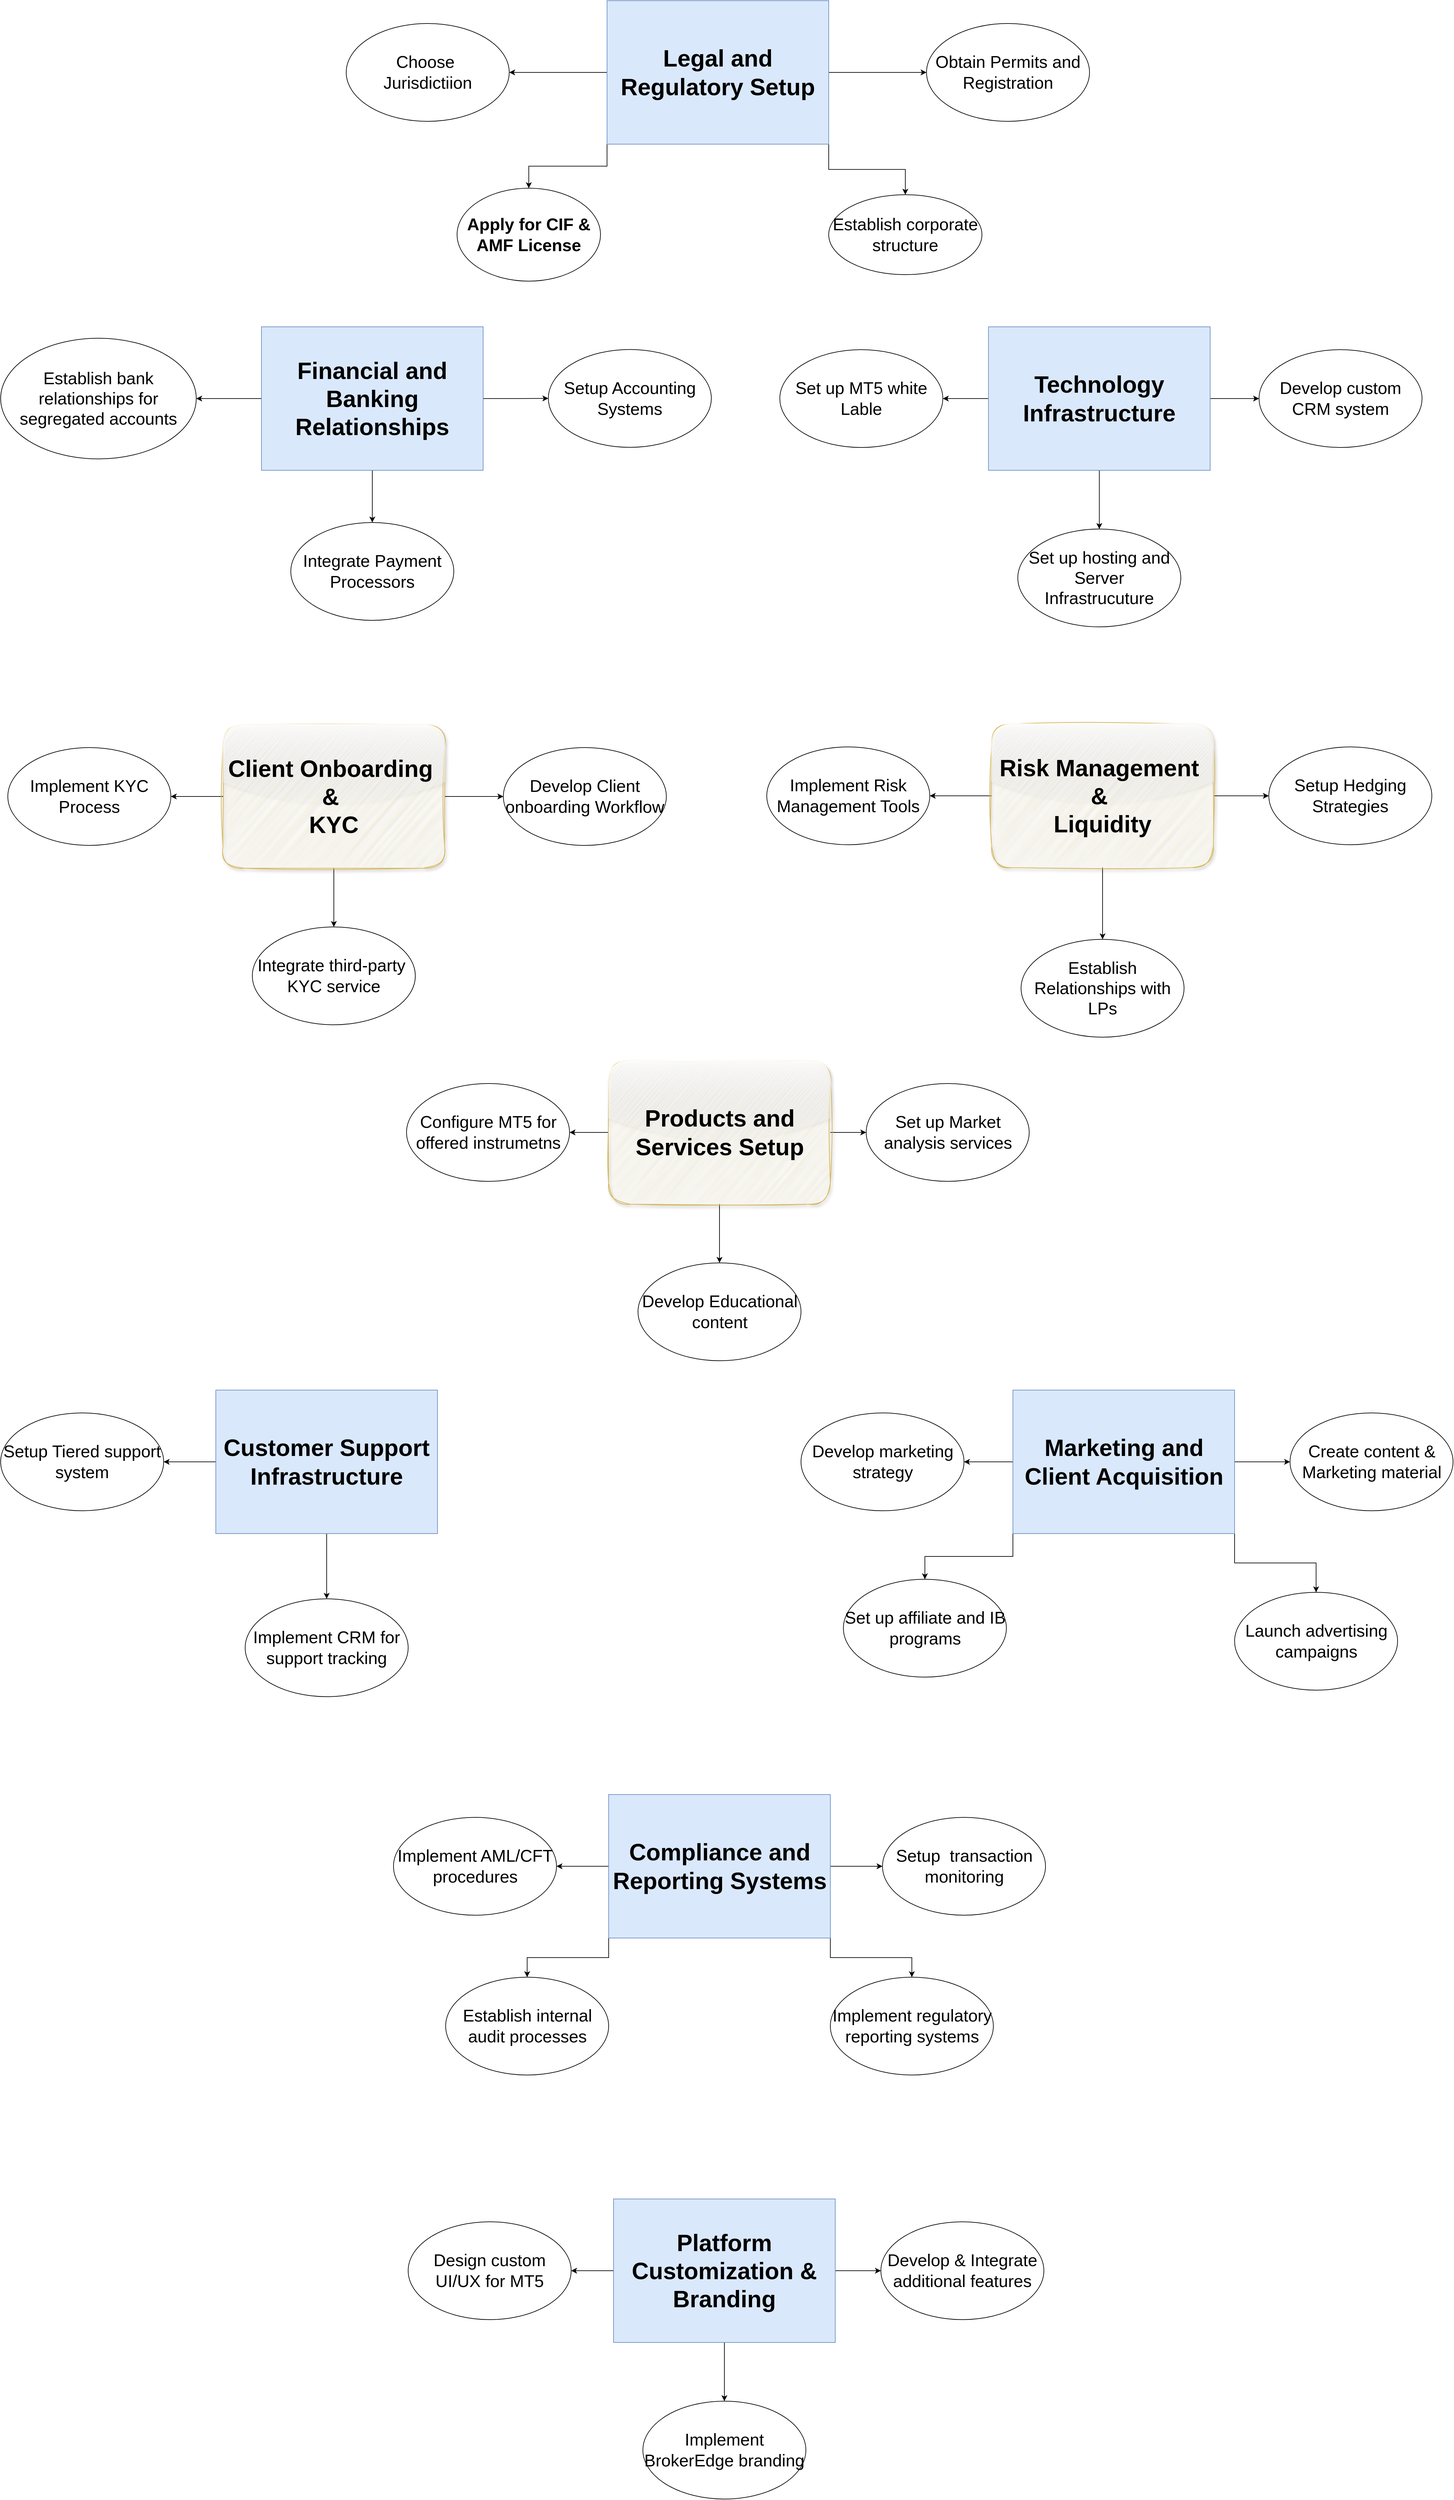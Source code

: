 <mxfile version="24.7.6">
  <diagram name="Page-1" id="wzCmmnvdqcrXQAJPHqvH">
    <mxGraphModel dx="4549" dy="1910" grid="1" gridSize="10" guides="1" tooltips="1" connect="1" arrows="1" fold="1" page="1" pageScale="1" pageWidth="1169" pageHeight="826" math="0" shadow="0">
      <root>
        <mxCell id="0" />
        <mxCell id="1" parent="0" />
        <mxCell id="dv5BNFTT0S066JH7WybJ-21" style="edgeStyle=orthogonalEdgeStyle;rounded=0;orthogonalLoop=1;jettySize=auto;html=1;entryX=1;entryY=0.5;entryDx=0;entryDy=0;" edge="1" parent="1" source="dv5BNFTT0S066JH7WybJ-6" target="dv5BNFTT0S066JH7WybJ-133">
          <mxGeometry relative="1" as="geometry">
            <mxPoint x="-315" y="239" as="targetPoint" />
          </mxGeometry>
        </mxCell>
        <mxCell id="dv5BNFTT0S066JH7WybJ-68" style="edgeStyle=orthogonalEdgeStyle;rounded=0;orthogonalLoop=1;jettySize=auto;html=1;entryX=0;entryY=0.5;entryDx=0;entryDy=0;" edge="1" parent="1" source="dv5BNFTT0S066JH7WybJ-6" target="dv5BNFTT0S066JH7WybJ-16">
          <mxGeometry relative="1" as="geometry" />
        </mxCell>
        <mxCell id="dv5BNFTT0S066JH7WybJ-110" style="edgeStyle=orthogonalEdgeStyle;rounded=0;orthogonalLoop=1;jettySize=auto;html=1;exitX=1;exitY=1;exitDx=0;exitDy=0;entryX=0.5;entryY=0;entryDx=0;entryDy=0;" edge="1" parent="1" source="dv5BNFTT0S066JH7WybJ-6" target="dv5BNFTT0S066JH7WybJ-19">
          <mxGeometry relative="1" as="geometry" />
        </mxCell>
        <mxCell id="dv5BNFTT0S066JH7WybJ-111" style="edgeStyle=orthogonalEdgeStyle;rounded=0;orthogonalLoop=1;jettySize=auto;html=1;exitX=0;exitY=1;exitDx=0;exitDy=0;entryX=0.5;entryY=0;entryDx=0;entryDy=0;" edge="1" parent="1" source="dv5BNFTT0S066JH7WybJ-6" target="dv5BNFTT0S066JH7WybJ-14">
          <mxGeometry relative="1" as="geometry" />
        </mxCell>
        <mxCell id="dv5BNFTT0S066JH7WybJ-6" value="&lt;font style=&quot;font-size: 36px;&quot;&gt;&lt;b&gt;Legal and Regulatory Setup&lt;/b&gt;&lt;/font&gt;" style="rounded=0;whiteSpace=wrap;html=1;fillColor=#dae8fc;strokeColor=#6c8ebf;" vertex="1" parent="1">
          <mxGeometry x="-170" y="130" width="340" height="220" as="geometry" />
        </mxCell>
        <mxCell id="dv5BNFTT0S066JH7WybJ-14" value="&lt;h4 style=&quot;font-size: 26px;&quot;&gt;&lt;font style=&quot;font-size: 26px;&quot;&gt;Apply for CIF &lt;font style=&quot;font-size: 26px;&quot;&gt;&amp;amp; &lt;/font&gt;&lt;font style=&quot;font-size: 26px;&quot;&gt;AMF License&lt;/font&gt;&lt;/font&gt;&lt;/h4&gt;" style="ellipse;whiteSpace=wrap;html=1;" vertex="1" parent="1">
          <mxGeometry x="-400" y="417.5" width="220" height="142.5" as="geometry" />
        </mxCell>
        <mxCell id="dv5BNFTT0S066JH7WybJ-16" value="&lt;div style=&quot;font-size: 26px;&quot;&gt;&lt;font style=&quot;font-size: 26px;&quot;&gt;Obtain Permits and Registration&lt;/font&gt;&lt;/div&gt;" style="ellipse;whiteSpace=wrap;html=1;" vertex="1" parent="1">
          <mxGeometry x="320" y="165" width="250" height="150" as="geometry" />
        </mxCell>
        <mxCell id="dv5BNFTT0S066JH7WybJ-19" value="&lt;div style=&quot;font-size: 26px;&quot;&gt;&lt;font style=&quot;font-size: 26px;&quot;&gt;Establish corporate structure&lt;/font&gt;&lt;/div&gt;" style="ellipse;whiteSpace=wrap;html=1;" vertex="1" parent="1">
          <mxGeometry x="170" y="427.5" width="235" height="122.5" as="geometry" />
        </mxCell>
        <mxCell id="dv5BNFTT0S066JH7WybJ-107" style="edgeStyle=orthogonalEdgeStyle;rounded=0;orthogonalLoop=1;jettySize=auto;html=1;exitX=0;exitY=0.5;exitDx=0;exitDy=0;entryX=1;entryY=0.5;entryDx=0;entryDy=0;" edge="1" parent="1" source="dv5BNFTT0S066JH7WybJ-20" target="dv5BNFTT0S066JH7WybJ-26">
          <mxGeometry relative="1" as="geometry" />
        </mxCell>
        <mxCell id="dv5BNFTT0S066JH7WybJ-108" style="edgeStyle=orthogonalEdgeStyle;rounded=0;orthogonalLoop=1;jettySize=auto;html=1;exitX=1;exitY=0.5;exitDx=0;exitDy=0;entryX=0;entryY=0.5;entryDx=0;entryDy=0;" edge="1" parent="1" source="dv5BNFTT0S066JH7WybJ-20" target="dv5BNFTT0S066JH7WybJ-28">
          <mxGeometry relative="1" as="geometry" />
        </mxCell>
        <mxCell id="dv5BNFTT0S066JH7WybJ-109" style="edgeStyle=orthogonalEdgeStyle;rounded=0;orthogonalLoop=1;jettySize=auto;html=1;exitX=0.5;exitY=1;exitDx=0;exitDy=0;entryX=0.5;entryY=0;entryDx=0;entryDy=0;" edge="1" parent="1" source="dv5BNFTT0S066JH7WybJ-20" target="dv5BNFTT0S066JH7WybJ-27">
          <mxGeometry relative="1" as="geometry" />
        </mxCell>
        <mxCell id="dv5BNFTT0S066JH7WybJ-20" value="&lt;font style=&quot;font-size: 36px;&quot;&gt;&lt;b&gt;Technology Infrastructure&lt;/b&gt;&lt;/font&gt;" style="rounded=0;whiteSpace=wrap;html=1;strokeColor=#6c8ebf;align=center;verticalAlign=middle;fontFamily=Helvetica;fontSize=12;fontColor=default;fillColor=#dae8fc;" vertex="1" parent="1">
          <mxGeometry x="415" y="630" width="340" height="220" as="geometry" />
        </mxCell>
        <mxCell id="dv5BNFTT0S066JH7WybJ-26" value="&lt;font style=&quot;font-size: 26px;&quot;&gt;Set up MT5 white Lable&lt;/font&gt;" style="ellipse;whiteSpace=wrap;html=1;" vertex="1" parent="1">
          <mxGeometry x="95" y="665" width="250" height="150" as="geometry" />
        </mxCell>
        <mxCell id="dv5BNFTT0S066JH7WybJ-27" value="&lt;font style=&quot;font-size: 26px;&quot;&gt;Set up hosting and Server Infrastrucuture&lt;/font&gt;" style="ellipse;whiteSpace=wrap;html=1;" vertex="1" parent="1">
          <mxGeometry x="460" y="940" width="250" height="150" as="geometry" />
        </mxCell>
        <mxCell id="dv5BNFTT0S066JH7WybJ-28" value="&lt;font style=&quot;font-size: 26px;&quot;&gt;Develop custom CRM system&lt;/font&gt;" style="ellipse;whiteSpace=wrap;html=1;" vertex="1" parent="1">
          <mxGeometry x="830" y="665" width="250" height="150" as="geometry" />
        </mxCell>
        <mxCell id="dv5BNFTT0S066JH7WybJ-50" style="edgeStyle=orthogonalEdgeStyle;rounded=0;orthogonalLoop=1;jettySize=auto;html=1;entryX=1;entryY=0.5;entryDx=0;entryDy=0;" edge="1" parent="1" source="dv5BNFTT0S066JH7WybJ-46" target="dv5BNFTT0S066JH7WybJ-47">
          <mxGeometry relative="1" as="geometry">
            <mxPoint x="-476" y="667" as="targetPoint" />
          </mxGeometry>
        </mxCell>
        <mxCell id="dv5BNFTT0S066JH7WybJ-51" style="edgeStyle=orthogonalEdgeStyle;rounded=0;orthogonalLoop=1;jettySize=auto;html=1;entryX=0.5;entryY=0;entryDx=0;entryDy=0;" edge="1" parent="1" source="dv5BNFTT0S066JH7WybJ-46" target="dv5BNFTT0S066JH7WybJ-48">
          <mxGeometry relative="1" as="geometry" />
        </mxCell>
        <mxCell id="dv5BNFTT0S066JH7WybJ-52" style="edgeStyle=orthogonalEdgeStyle;rounded=0;orthogonalLoop=1;jettySize=auto;html=1;entryX=0;entryY=0.5;entryDx=0;entryDy=0;" edge="1" parent="1" source="dv5BNFTT0S066JH7WybJ-46" target="dv5BNFTT0S066JH7WybJ-49">
          <mxGeometry relative="1" as="geometry" />
        </mxCell>
        <mxCell id="dv5BNFTT0S066JH7WybJ-46" value="&lt;font style=&quot;font-size: 36px;&quot;&gt;&lt;b&gt;Financial and Banking Relationships&lt;/b&gt;&lt;/font&gt;" style="rounded=0;whiteSpace=wrap;html=1;strokeColor=#6c8ebf;align=center;verticalAlign=middle;fontFamily=Helvetica;fontSize=12;fontColor=default;fillColor=#dae8fc;" vertex="1" parent="1">
          <mxGeometry x="-700" y="630" width="340" height="220" as="geometry" />
        </mxCell>
        <mxCell id="dv5BNFTT0S066JH7WybJ-47" value="&lt;font style=&quot;font-size: 26px;&quot;&gt;Establish bank relationships for segregated accounts&lt;/font&gt;" style="ellipse;whiteSpace=wrap;html=1;strokeColor=default;align=center;verticalAlign=middle;fontFamily=Helvetica;fontSize=12;fontColor=default;fillColor=default;" vertex="1" parent="1">
          <mxGeometry x="-1100" y="647.5" width="300" height="185" as="geometry" />
        </mxCell>
        <mxCell id="dv5BNFTT0S066JH7WybJ-48" value="&lt;font style=&quot;font-size: 26px;&quot;&gt;Integrate Payment Processors&lt;/font&gt;" style="ellipse;whiteSpace=wrap;html=1;" vertex="1" parent="1">
          <mxGeometry x="-655" y="930" width="250" height="150" as="geometry" />
        </mxCell>
        <mxCell id="dv5BNFTT0S066JH7WybJ-49" value="&lt;font style=&quot;font-size: 26px;&quot;&gt;Setup Accounting Systems&lt;/font&gt;" style="ellipse;whiteSpace=wrap;html=1;" vertex="1" parent="1">
          <mxGeometry x="-260" y="664.75" width="250" height="150" as="geometry" />
        </mxCell>
        <mxCell id="dv5BNFTT0S066JH7WybJ-60" style="edgeStyle=orthogonalEdgeStyle;rounded=0;orthogonalLoop=1;jettySize=auto;html=1;entryX=1;entryY=0.5;entryDx=0;entryDy=0;" edge="1" parent="1" source="dv5BNFTT0S066JH7WybJ-56" target="dv5BNFTT0S066JH7WybJ-57">
          <mxGeometry relative="1" as="geometry" />
        </mxCell>
        <mxCell id="dv5BNFTT0S066JH7WybJ-61" style="edgeStyle=orthogonalEdgeStyle;rounded=0;orthogonalLoop=1;jettySize=auto;html=1;entryX=0;entryY=0.5;entryDx=0;entryDy=0;" edge="1" parent="1" source="dv5BNFTT0S066JH7WybJ-56" target="dv5BNFTT0S066JH7WybJ-59">
          <mxGeometry relative="1" as="geometry" />
        </mxCell>
        <mxCell id="dv5BNFTT0S066JH7WybJ-62" style="edgeStyle=orthogonalEdgeStyle;rounded=0;orthogonalLoop=1;jettySize=auto;html=1;entryX=0.5;entryY=0;entryDx=0;entryDy=0;" edge="1" parent="1" source="dv5BNFTT0S066JH7WybJ-56" target="dv5BNFTT0S066JH7WybJ-58">
          <mxGeometry relative="1" as="geometry" />
        </mxCell>
        <mxCell id="dv5BNFTT0S066JH7WybJ-56" value="&lt;div style=&quot;font-size: 36px;&quot;&gt;&lt;b&gt;&lt;font style=&quot;font-size: 36px;&quot;&gt;Client Onboarding&amp;nbsp;&lt;/font&gt;&lt;/b&gt;&lt;/div&gt;&lt;div style=&quot;font-size: 36px;&quot;&gt;&lt;b&gt;&lt;font style=&quot;font-size: 36px;&quot;&gt;&amp;amp;&amp;nbsp;&lt;/font&gt;&lt;/b&gt;&lt;/div&gt;&lt;div style=&quot;font-size: 36px;&quot;&gt;&lt;b&gt;&lt;font style=&quot;font-size: 36px;&quot;&gt;KYC&lt;/font&gt;&lt;/b&gt;&lt;/div&gt;" style="rounded=1;whiteSpace=wrap;html=1;strokeColor=#d6b656;align=center;verticalAlign=middle;fontFamily=Helvetica;fontSize=12;fillColor=#fff2cc;sketch=1;curveFitting=1;jiggle=2;shadow=1;glass=1;" vertex="1" parent="1">
          <mxGeometry x="-759" y="1240" width="340" height="220" as="geometry" />
        </mxCell>
        <mxCell id="dv5BNFTT0S066JH7WybJ-57" value="&lt;div style=&quot;font-size: 26px;&quot;&gt;&lt;font style=&quot;font-size: 26px;&quot;&gt;Implement KYC&lt;/font&gt;&lt;/div&gt;&lt;div style=&quot;font-size: 26px;&quot;&gt;&lt;font style=&quot;font-size: 26px;&quot;&gt;Process&lt;br&gt;&lt;/font&gt;&lt;/div&gt;" style="ellipse;whiteSpace=wrap;html=1;" vertex="1" parent="1">
          <mxGeometry x="-1089" y="1275" width="250" height="150" as="geometry" />
        </mxCell>
        <mxCell id="dv5BNFTT0S066JH7WybJ-58" value="&lt;div style=&quot;font-size: 26px;&quot;&gt;Integrate third-party&amp;nbsp;&lt;/div&gt;&lt;div style=&quot;font-size: 26px;&quot;&gt;KYC service&lt;/div&gt;" style="ellipse;whiteSpace=wrap;html=1;fontSize=26;" vertex="1" parent="1">
          <mxGeometry x="-714" y="1550" width="250" height="150" as="geometry" />
        </mxCell>
        <mxCell id="dv5BNFTT0S066JH7WybJ-59" value="Develop Client onboarding Workflow" style="ellipse;whiteSpace=wrap;html=1;fontSize=26;" vertex="1" parent="1">
          <mxGeometry x="-329" y="1275" width="250" height="150" as="geometry" />
        </mxCell>
        <mxCell id="dv5BNFTT0S066JH7WybJ-79" style="edgeStyle=orthogonalEdgeStyle;rounded=0;orthogonalLoop=1;jettySize=auto;html=1;entryX=1;entryY=0.5;entryDx=0;entryDy=0;" edge="1" parent="1" source="dv5BNFTT0S066JH7WybJ-63" target="dv5BNFTT0S066JH7WybJ-64">
          <mxGeometry relative="1" as="geometry" />
        </mxCell>
        <mxCell id="dv5BNFTT0S066JH7WybJ-80" style="edgeStyle=orthogonalEdgeStyle;rounded=0;orthogonalLoop=1;jettySize=auto;html=1;entryX=0.5;entryY=0;entryDx=0;entryDy=0;" edge="1" parent="1" source="dv5BNFTT0S066JH7WybJ-63" target="dv5BNFTT0S066JH7WybJ-65">
          <mxGeometry relative="1" as="geometry" />
        </mxCell>
        <mxCell id="dv5BNFTT0S066JH7WybJ-81" style="edgeStyle=orthogonalEdgeStyle;rounded=0;orthogonalLoop=1;jettySize=auto;html=1;entryX=0;entryY=0.5;entryDx=0;entryDy=0;" edge="1" parent="1" source="dv5BNFTT0S066JH7WybJ-63" target="dv5BNFTT0S066JH7WybJ-66">
          <mxGeometry relative="1" as="geometry" />
        </mxCell>
        <mxCell id="dv5BNFTT0S066JH7WybJ-63" value="&lt;b&gt;&lt;font style=&quot;font-size: 36px;&quot;&gt;Products and Services Setup&lt;/font&gt;&lt;/b&gt;" style="rounded=1;whiteSpace=wrap;html=1;strokeColor=#d6b656;align=center;verticalAlign=middle;fontFamily=Helvetica;fontSize=12;fillColor=#fff2cc;sketch=1;curveFitting=1;jiggle=2;shadow=1;glass=1;" vertex="1" parent="1">
          <mxGeometry x="-167.5" y="1755" width="340" height="220" as="geometry" />
        </mxCell>
        <mxCell id="dv5BNFTT0S066JH7WybJ-64" value="Configure MT5 for offered instrumetns" style="ellipse;whiteSpace=wrap;html=1;fontSize=26;" vertex="1" parent="1">
          <mxGeometry x="-477.5" y="1790" width="250" height="150" as="geometry" />
        </mxCell>
        <mxCell id="dv5BNFTT0S066JH7WybJ-65" value="Develop Educational content" style="ellipse;whiteSpace=wrap;html=1;fontSize=26;" vertex="1" parent="1">
          <mxGeometry x="-122.5" y="2065" width="250" height="150" as="geometry" />
        </mxCell>
        <mxCell id="dv5BNFTT0S066JH7WybJ-66" value="&lt;div style=&quot;font-size: 26px;&quot;&gt;Set up Market analysis services&lt;/div&gt;" style="ellipse;whiteSpace=wrap;html=1;fontSize=26;" vertex="1" parent="1">
          <mxGeometry x="227.5" y="1790" width="250" height="150" as="geometry" />
        </mxCell>
        <mxCell id="dv5BNFTT0S066JH7WybJ-75" style="edgeStyle=orthogonalEdgeStyle;rounded=0;orthogonalLoop=1;jettySize=auto;html=1;entryX=1;entryY=0.5;entryDx=0;entryDy=0;" edge="1" parent="1" source="dv5BNFTT0S066JH7WybJ-70" target="dv5BNFTT0S066JH7WybJ-71">
          <mxGeometry relative="1" as="geometry" />
        </mxCell>
        <mxCell id="dv5BNFTT0S066JH7WybJ-76" style="edgeStyle=orthogonalEdgeStyle;rounded=0;orthogonalLoop=1;jettySize=auto;html=1;exitX=0;exitY=1;exitDx=0;exitDy=0;entryX=0.5;entryY=0;entryDx=0;entryDy=0;" edge="1" parent="1" source="dv5BNFTT0S066JH7WybJ-70" target="dv5BNFTT0S066JH7WybJ-73">
          <mxGeometry relative="1" as="geometry" />
        </mxCell>
        <mxCell id="dv5BNFTT0S066JH7WybJ-77" style="edgeStyle=orthogonalEdgeStyle;rounded=0;orthogonalLoop=1;jettySize=auto;html=1;exitX=1;exitY=1;exitDx=0;exitDy=0;entryX=0.5;entryY=0;entryDx=0;entryDy=0;" edge="1" parent="1" source="dv5BNFTT0S066JH7WybJ-70" target="dv5BNFTT0S066JH7WybJ-74">
          <mxGeometry relative="1" as="geometry" />
        </mxCell>
        <mxCell id="dv5BNFTT0S066JH7WybJ-78" style="edgeStyle=orthogonalEdgeStyle;rounded=0;orthogonalLoop=1;jettySize=auto;html=1;entryX=0;entryY=0.5;entryDx=0;entryDy=0;" edge="1" parent="1" source="dv5BNFTT0S066JH7WybJ-70" target="dv5BNFTT0S066JH7WybJ-72">
          <mxGeometry relative="1" as="geometry" />
        </mxCell>
        <mxCell id="dv5BNFTT0S066JH7WybJ-70" value="&lt;font style=&quot;font-size: 36px;&quot;&gt;&lt;b&gt;Marketing and Client Acquisition&lt;br&gt;&lt;/b&gt;&lt;/font&gt;" style="rounded=0;whiteSpace=wrap;html=1;strokeColor=#6c8ebf;align=center;verticalAlign=middle;fontFamily=Helvetica;fontSize=12;fontColor=default;fillColor=#dae8fc;" vertex="1" parent="1">
          <mxGeometry x="452.5" y="2260" width="340" height="220" as="geometry" />
        </mxCell>
        <mxCell id="dv5BNFTT0S066JH7WybJ-71" value="Develop marketing strategy" style="ellipse;whiteSpace=wrap;html=1;fontSize=26;" vertex="1" parent="1">
          <mxGeometry x="127.5" y="2295" width="250" height="150" as="geometry" />
        </mxCell>
        <mxCell id="dv5BNFTT0S066JH7WybJ-72" value="Create content &amp;amp; Marketing material" style="ellipse;whiteSpace=wrap;html=1;fontSize=26;" vertex="1" parent="1">
          <mxGeometry x="877.5" y="2295" width="250" height="150" as="geometry" />
        </mxCell>
        <mxCell id="dv5BNFTT0S066JH7WybJ-73" value="Set up affiliate and IB programs" style="ellipse;whiteSpace=wrap;html=1;fontSize=26;" vertex="1" parent="1">
          <mxGeometry x="192.5" y="2550" width="250" height="150" as="geometry" />
        </mxCell>
        <mxCell id="dv5BNFTT0S066JH7WybJ-74" value="Launch advertising campaigns" style="ellipse;whiteSpace=wrap;html=1;fontSize=26;" vertex="1" parent="1">
          <mxGeometry x="792.5" y="2570" width="250" height="150" as="geometry" />
        </mxCell>
        <mxCell id="dv5BNFTT0S066JH7WybJ-87" style="edgeStyle=orthogonalEdgeStyle;rounded=0;orthogonalLoop=1;jettySize=auto;html=1;entryX=0.5;entryY=0;entryDx=0;entryDy=0;exitX=0.5;exitY=1;exitDx=0;exitDy=0;" edge="1" parent="1" source="dv5BNFTT0S066JH7WybJ-82" target="dv5BNFTT0S066JH7WybJ-84">
          <mxGeometry relative="1" as="geometry">
            <mxPoint x="-540" y="2340" as="sourcePoint" />
          </mxGeometry>
        </mxCell>
        <mxCell id="dv5BNFTT0S066JH7WybJ-128" style="edgeStyle=orthogonalEdgeStyle;rounded=0;orthogonalLoop=1;jettySize=auto;html=1;exitX=0;exitY=0.5;exitDx=0;exitDy=0;entryX=1;entryY=0.5;entryDx=0;entryDy=0;" edge="1" parent="1" source="dv5BNFTT0S066JH7WybJ-82" target="dv5BNFTT0S066JH7WybJ-83">
          <mxGeometry relative="1" as="geometry" />
        </mxCell>
        <mxCell id="dv5BNFTT0S066JH7WybJ-82" value="&lt;font style=&quot;font-size: 36px;&quot;&gt;&lt;b&gt;Customer Support Infrastructure&lt;/b&gt;&lt;/font&gt;" style="rounded=0;whiteSpace=wrap;html=1;strokeColor=#6c8ebf;align=center;verticalAlign=middle;fontFamily=Helvetica;fontSize=12;fontColor=default;fillColor=#dae8fc;" vertex="1" parent="1">
          <mxGeometry x="-770" y="2260" width="340" height="220" as="geometry" />
        </mxCell>
        <mxCell id="dv5BNFTT0S066JH7WybJ-83" value="Setup Tiered support system" style="ellipse;whiteSpace=wrap;html=1;fontSize=26;" vertex="1" parent="1">
          <mxGeometry x="-1100" y="2295" width="250" height="150" as="geometry" />
        </mxCell>
        <mxCell id="dv5BNFTT0S066JH7WybJ-84" value="Implement CRM for support tracking" style="ellipse;whiteSpace=wrap;html=1;fontSize=26;" vertex="1" parent="1">
          <mxGeometry x="-725" y="2580" width="250" height="150" as="geometry" />
        </mxCell>
        <mxCell id="dv5BNFTT0S066JH7WybJ-93" style="edgeStyle=orthogonalEdgeStyle;rounded=0;orthogonalLoop=1;jettySize=auto;html=1;entryX=1;entryY=0.5;entryDx=0;entryDy=0;" edge="1" parent="1" source="dv5BNFTT0S066JH7WybJ-88" target="dv5BNFTT0S066JH7WybJ-89">
          <mxGeometry relative="1" as="geometry" />
        </mxCell>
        <mxCell id="dv5BNFTT0S066JH7WybJ-94" style="edgeStyle=orthogonalEdgeStyle;rounded=0;orthogonalLoop=1;jettySize=auto;html=1;exitX=0;exitY=1;exitDx=0;exitDy=0;entryX=0.5;entryY=0;entryDx=0;entryDy=0;" edge="1" parent="1" source="dv5BNFTT0S066JH7WybJ-88" target="dv5BNFTT0S066JH7WybJ-91">
          <mxGeometry relative="1" as="geometry" />
        </mxCell>
        <mxCell id="dv5BNFTT0S066JH7WybJ-95" style="edgeStyle=orthogonalEdgeStyle;rounded=0;orthogonalLoop=1;jettySize=auto;html=1;exitX=1;exitY=1;exitDx=0;exitDy=0;entryX=0.5;entryY=0;entryDx=0;entryDy=0;" edge="1" parent="1" source="dv5BNFTT0S066JH7WybJ-88" target="dv5BNFTT0S066JH7WybJ-92">
          <mxGeometry relative="1" as="geometry" />
        </mxCell>
        <mxCell id="dv5BNFTT0S066JH7WybJ-96" style="edgeStyle=orthogonalEdgeStyle;rounded=0;orthogonalLoop=1;jettySize=auto;html=1;entryX=0;entryY=0.5;entryDx=0;entryDy=0;" edge="1" parent="1" source="dv5BNFTT0S066JH7WybJ-88" target="dv5BNFTT0S066JH7WybJ-90">
          <mxGeometry relative="1" as="geometry" />
        </mxCell>
        <mxCell id="dv5BNFTT0S066JH7WybJ-88" value="&lt;font style=&quot;font-size: 36px;&quot;&gt;&lt;b&gt;Compliance and Reporting Systems&lt;br&gt;&lt;/b&gt;&lt;/font&gt;" style="rounded=0;whiteSpace=wrap;html=1;strokeColor=#6c8ebf;align=center;verticalAlign=middle;fontFamily=Helvetica;fontSize=12;fontColor=default;fillColor=#dae8fc;" vertex="1" parent="1">
          <mxGeometry x="-167.5" y="2880" width="340" height="220" as="geometry" />
        </mxCell>
        <mxCell id="dv5BNFTT0S066JH7WybJ-89" value="&lt;div style=&quot;font-size: 26px;&quot;&gt;Implement AML/CFT&lt;/div&gt;&lt;div style=&quot;font-size: 26px;&quot;&gt;procedures&lt;br style=&quot;font-size: 26px;&quot;&gt;&lt;/div&gt;" style="ellipse;whiteSpace=wrap;html=1;fontSize=26;" vertex="1" parent="1">
          <mxGeometry x="-497.5" y="2915" width="250" height="150" as="geometry" />
        </mxCell>
        <mxCell id="dv5BNFTT0S066JH7WybJ-90" value="Setup&amp;nbsp; transaction monitoring" style="ellipse;whiteSpace=wrap;html=1;fontSize=26;" vertex="1" parent="1">
          <mxGeometry x="252.5" y="2915" width="250" height="150" as="geometry" />
        </mxCell>
        <mxCell id="dv5BNFTT0S066JH7WybJ-91" value="Establish internal audit processes" style="ellipse;whiteSpace=wrap;html=1;fontSize=26;" vertex="1" parent="1">
          <mxGeometry x="-417.5" y="3160" width="250" height="150" as="geometry" />
        </mxCell>
        <mxCell id="dv5BNFTT0S066JH7WybJ-92" value="Implement regulatory reporting systems" style="ellipse;whiteSpace=wrap;html=1;fontSize=26;" vertex="1" parent="1">
          <mxGeometry x="172.5" y="3160" width="250" height="150" as="geometry" />
        </mxCell>
        <mxCell id="dv5BNFTT0S066JH7WybJ-101" style="edgeStyle=orthogonalEdgeStyle;rounded=0;orthogonalLoop=1;jettySize=auto;html=1;entryX=1;entryY=0.5;entryDx=0;entryDy=0;" edge="1" parent="1" source="dv5BNFTT0S066JH7WybJ-97" target="dv5BNFTT0S066JH7WybJ-98">
          <mxGeometry relative="1" as="geometry" />
        </mxCell>
        <mxCell id="dv5BNFTT0S066JH7WybJ-102" style="edgeStyle=orthogonalEdgeStyle;rounded=0;orthogonalLoop=1;jettySize=auto;html=1;entryX=0.5;entryY=0;entryDx=0;entryDy=0;" edge="1" parent="1" source="dv5BNFTT0S066JH7WybJ-97" target="dv5BNFTT0S066JH7WybJ-99">
          <mxGeometry relative="1" as="geometry" />
        </mxCell>
        <mxCell id="dv5BNFTT0S066JH7WybJ-103" style="edgeStyle=orthogonalEdgeStyle;rounded=0;orthogonalLoop=1;jettySize=auto;html=1;entryX=0;entryY=0.5;entryDx=0;entryDy=0;" edge="1" parent="1" source="dv5BNFTT0S066JH7WybJ-97" target="dv5BNFTT0S066JH7WybJ-100">
          <mxGeometry relative="1" as="geometry" />
        </mxCell>
        <mxCell id="dv5BNFTT0S066JH7WybJ-97" value="&lt;font style=&quot;font-size: 36px;&quot;&gt;&lt;b&gt;Platform Customization &amp;amp; Branding&lt;/b&gt;&lt;/font&gt;" style="rounded=0;whiteSpace=wrap;html=1;strokeColor=#6c8ebf;align=center;verticalAlign=middle;fontFamily=Helvetica;fontSize=12;fontColor=default;fillColor=#dae8fc;" vertex="1" parent="1">
          <mxGeometry x="-160" y="3500" width="340" height="220" as="geometry" />
        </mxCell>
        <mxCell id="dv5BNFTT0S066JH7WybJ-98" value="Design custom UI/UX for MT5" style="ellipse;whiteSpace=wrap;html=1;fontSize=26;" vertex="1" parent="1">
          <mxGeometry x="-475" y="3535" width="250" height="150" as="geometry" />
        </mxCell>
        <mxCell id="dv5BNFTT0S066JH7WybJ-99" value="Implement BrokerEdge branding" style="ellipse;whiteSpace=wrap;html=1;fontSize=26;" vertex="1" parent="1">
          <mxGeometry x="-115" y="3810" width="250" height="150" as="geometry" />
        </mxCell>
        <mxCell id="dv5BNFTT0S066JH7WybJ-100" value="Develop &amp;amp; Integrate additional features" style="ellipse;whiteSpace=wrap;html=1;fontSize=26;" vertex="1" parent="1">
          <mxGeometry x="250" y="3535" width="250" height="150" as="geometry" />
        </mxCell>
        <mxCell id="dv5BNFTT0S066JH7WybJ-117" style="edgeStyle=orthogonalEdgeStyle;rounded=0;orthogonalLoop=1;jettySize=auto;html=1;entryX=1;entryY=0.5;entryDx=0;entryDy=0;" edge="1" parent="1" source="dv5BNFTT0S066JH7WybJ-113" target="dv5BNFTT0S066JH7WybJ-114">
          <mxGeometry relative="1" as="geometry" />
        </mxCell>
        <mxCell id="dv5BNFTT0S066JH7WybJ-118" style="edgeStyle=orthogonalEdgeStyle;rounded=0;orthogonalLoop=1;jettySize=auto;html=1;entryX=0.5;entryY=0;entryDx=0;entryDy=0;" edge="1" parent="1" source="dv5BNFTT0S066JH7WybJ-113" target="dv5BNFTT0S066JH7WybJ-115">
          <mxGeometry relative="1" as="geometry" />
        </mxCell>
        <mxCell id="dv5BNFTT0S066JH7WybJ-119" style="edgeStyle=orthogonalEdgeStyle;rounded=0;orthogonalLoop=1;jettySize=auto;html=1;entryX=0;entryY=0.5;entryDx=0;entryDy=0;" edge="1" parent="1" source="dv5BNFTT0S066JH7WybJ-113" target="dv5BNFTT0S066JH7WybJ-116">
          <mxGeometry relative="1" as="geometry" />
        </mxCell>
        <mxCell id="dv5BNFTT0S066JH7WybJ-113" value="&lt;div style=&quot;font-size: 36px;&quot;&gt;&lt;b&gt;&lt;font style=&quot;font-size: 36px;&quot;&gt;Risk Management&amp;nbsp;&lt;/font&gt;&lt;/b&gt;&lt;/div&gt;&lt;div style=&quot;font-size: 36px;&quot;&gt;&lt;b&gt;&lt;font style=&quot;font-size: 36px;&quot;&gt;&amp;amp;&amp;nbsp;&lt;/font&gt;&lt;/b&gt;&lt;/div&gt;&lt;div style=&quot;font-size: 36px;&quot;&gt;&lt;b&gt;&lt;font style=&quot;font-size: 36px;&quot;&gt;Liquidity&lt;/font&gt;&lt;/b&gt;&lt;/div&gt;" style="rounded=1;whiteSpace=wrap;html=1;strokeColor=#d6b656;align=center;verticalAlign=middle;fontFamily=Helvetica;fontSize=12;fillColor=#fff2cc;sketch=1;curveFitting=1;jiggle=2;shadow=1;glass=1;" vertex="1" parent="1">
          <mxGeometry x="420" y="1239" width="340" height="220" as="geometry" />
        </mxCell>
        <mxCell id="dv5BNFTT0S066JH7WybJ-114" value="&lt;font style=&quot;font-size: 26px;&quot;&gt;Implement Risk Management Tools&lt;/font&gt;" style="ellipse;whiteSpace=wrap;html=1;" vertex="1" parent="1">
          <mxGeometry x="75" y="1274" width="250" height="150" as="geometry" />
        </mxCell>
        <mxCell id="dv5BNFTT0S066JH7WybJ-115" value="Establish Relationships with LPs" style="ellipse;whiteSpace=wrap;html=1;fontSize=26;" vertex="1" parent="1">
          <mxGeometry x="465" y="1569" width="250" height="150" as="geometry" />
        </mxCell>
        <mxCell id="dv5BNFTT0S066JH7WybJ-116" value="Setup Hedging Strategies" style="ellipse;whiteSpace=wrap;html=1;fontSize=26;" vertex="1" parent="1">
          <mxGeometry x="845" y="1274" width="250" height="150" as="geometry" />
        </mxCell>
        <mxCell id="dv5BNFTT0S066JH7WybJ-133" value="&lt;div style=&quot;font-size: 26px;&quot;&gt;Choose&amp;nbsp;&lt;/div&gt;&lt;div style=&quot;font-size: 26px;&quot;&gt;Jurisdictiion&lt;br&gt;&lt;/div&gt;" style="ellipse;whiteSpace=wrap;html=1;" vertex="1" parent="1">
          <mxGeometry x="-570" y="165" width="250" height="150" as="geometry" />
        </mxCell>
      </root>
    </mxGraphModel>
  </diagram>
</mxfile>

